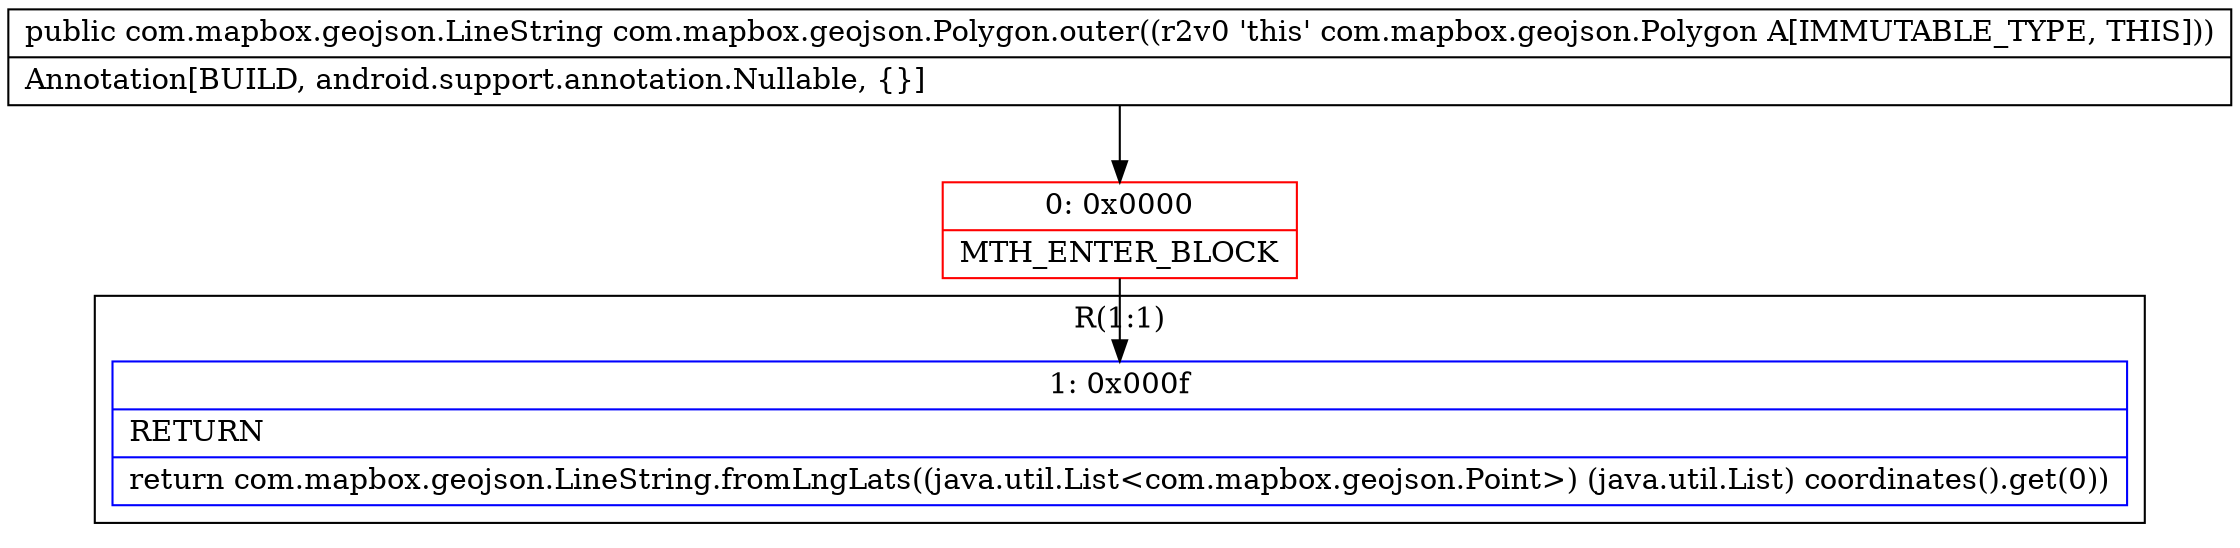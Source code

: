 digraph "CFG forcom.mapbox.geojson.Polygon.outer()Lcom\/mapbox\/geojson\/LineString;" {
subgraph cluster_Region_25843956 {
label = "R(1:1)";
node [shape=record,color=blue];
Node_1 [shape=record,label="{1\:\ 0x000f|RETURN\l|return com.mapbox.geojson.LineString.fromLngLats((java.util.List\<com.mapbox.geojson.Point\>) (java.util.List) coordinates().get(0))\l}"];
}
Node_0 [shape=record,color=red,label="{0\:\ 0x0000|MTH_ENTER_BLOCK\l}"];
MethodNode[shape=record,label="{public com.mapbox.geojson.LineString com.mapbox.geojson.Polygon.outer((r2v0 'this' com.mapbox.geojson.Polygon A[IMMUTABLE_TYPE, THIS]))  | Annotation[BUILD, android.support.annotation.Nullable, \{\}]\l}"];
MethodNode -> Node_0;
Node_0 -> Node_1;
}

